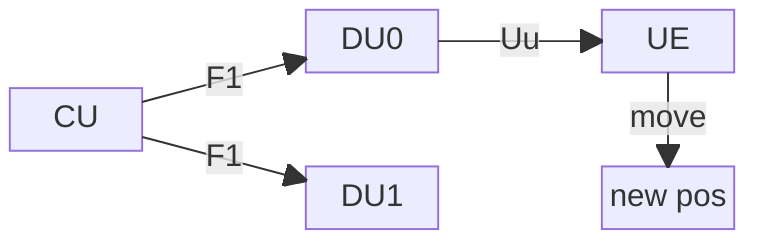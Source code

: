 block-beta
  columns 5
  space space DU0 space UE
  CU space space space space
  space space DU1 space pos["new pos"]
  CU<-- "F1" -->DU0
  CU<-- "F1" -->DU1
  DU0-- "Uu" -->UE
  UE-- "move" -->pos